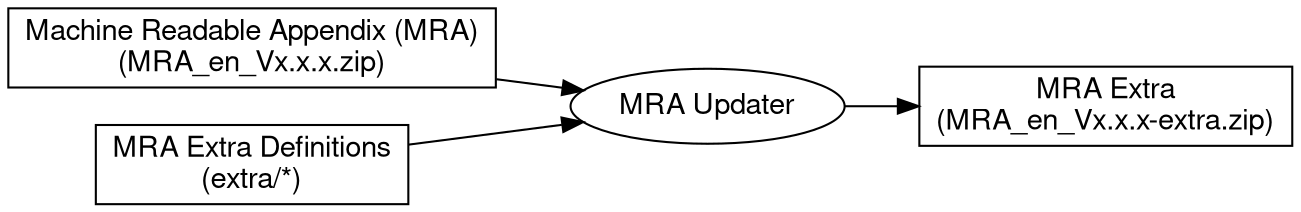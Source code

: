 digraph G {
    
    graph [rankdir = LR];

    node [fontname="Helvetica,Arial,sans-serif"]
    edge [fontname="Helvetica,Arial,sans-serif"]

    node [shape=box]; mra; mardef; mraex;
    node [shape=ellipse];  mraup;
    
    "mra" [label="Machine Readable Appendix (MRA)\n(MRA_en_Vx.x.x.zip)"]
    "mardef" [label="MRA Extra Definitions\n(extra/*)"]
    "mraup" [label="MRA Updater"]
    "mraex" [label="MRA Extra\n(MRA_en_Vx.x.x-extra.zip)"]
    
    "mra" -> "mraup"
    "mardef" -> "mraup"
    "mraup" -> "mraex"
}